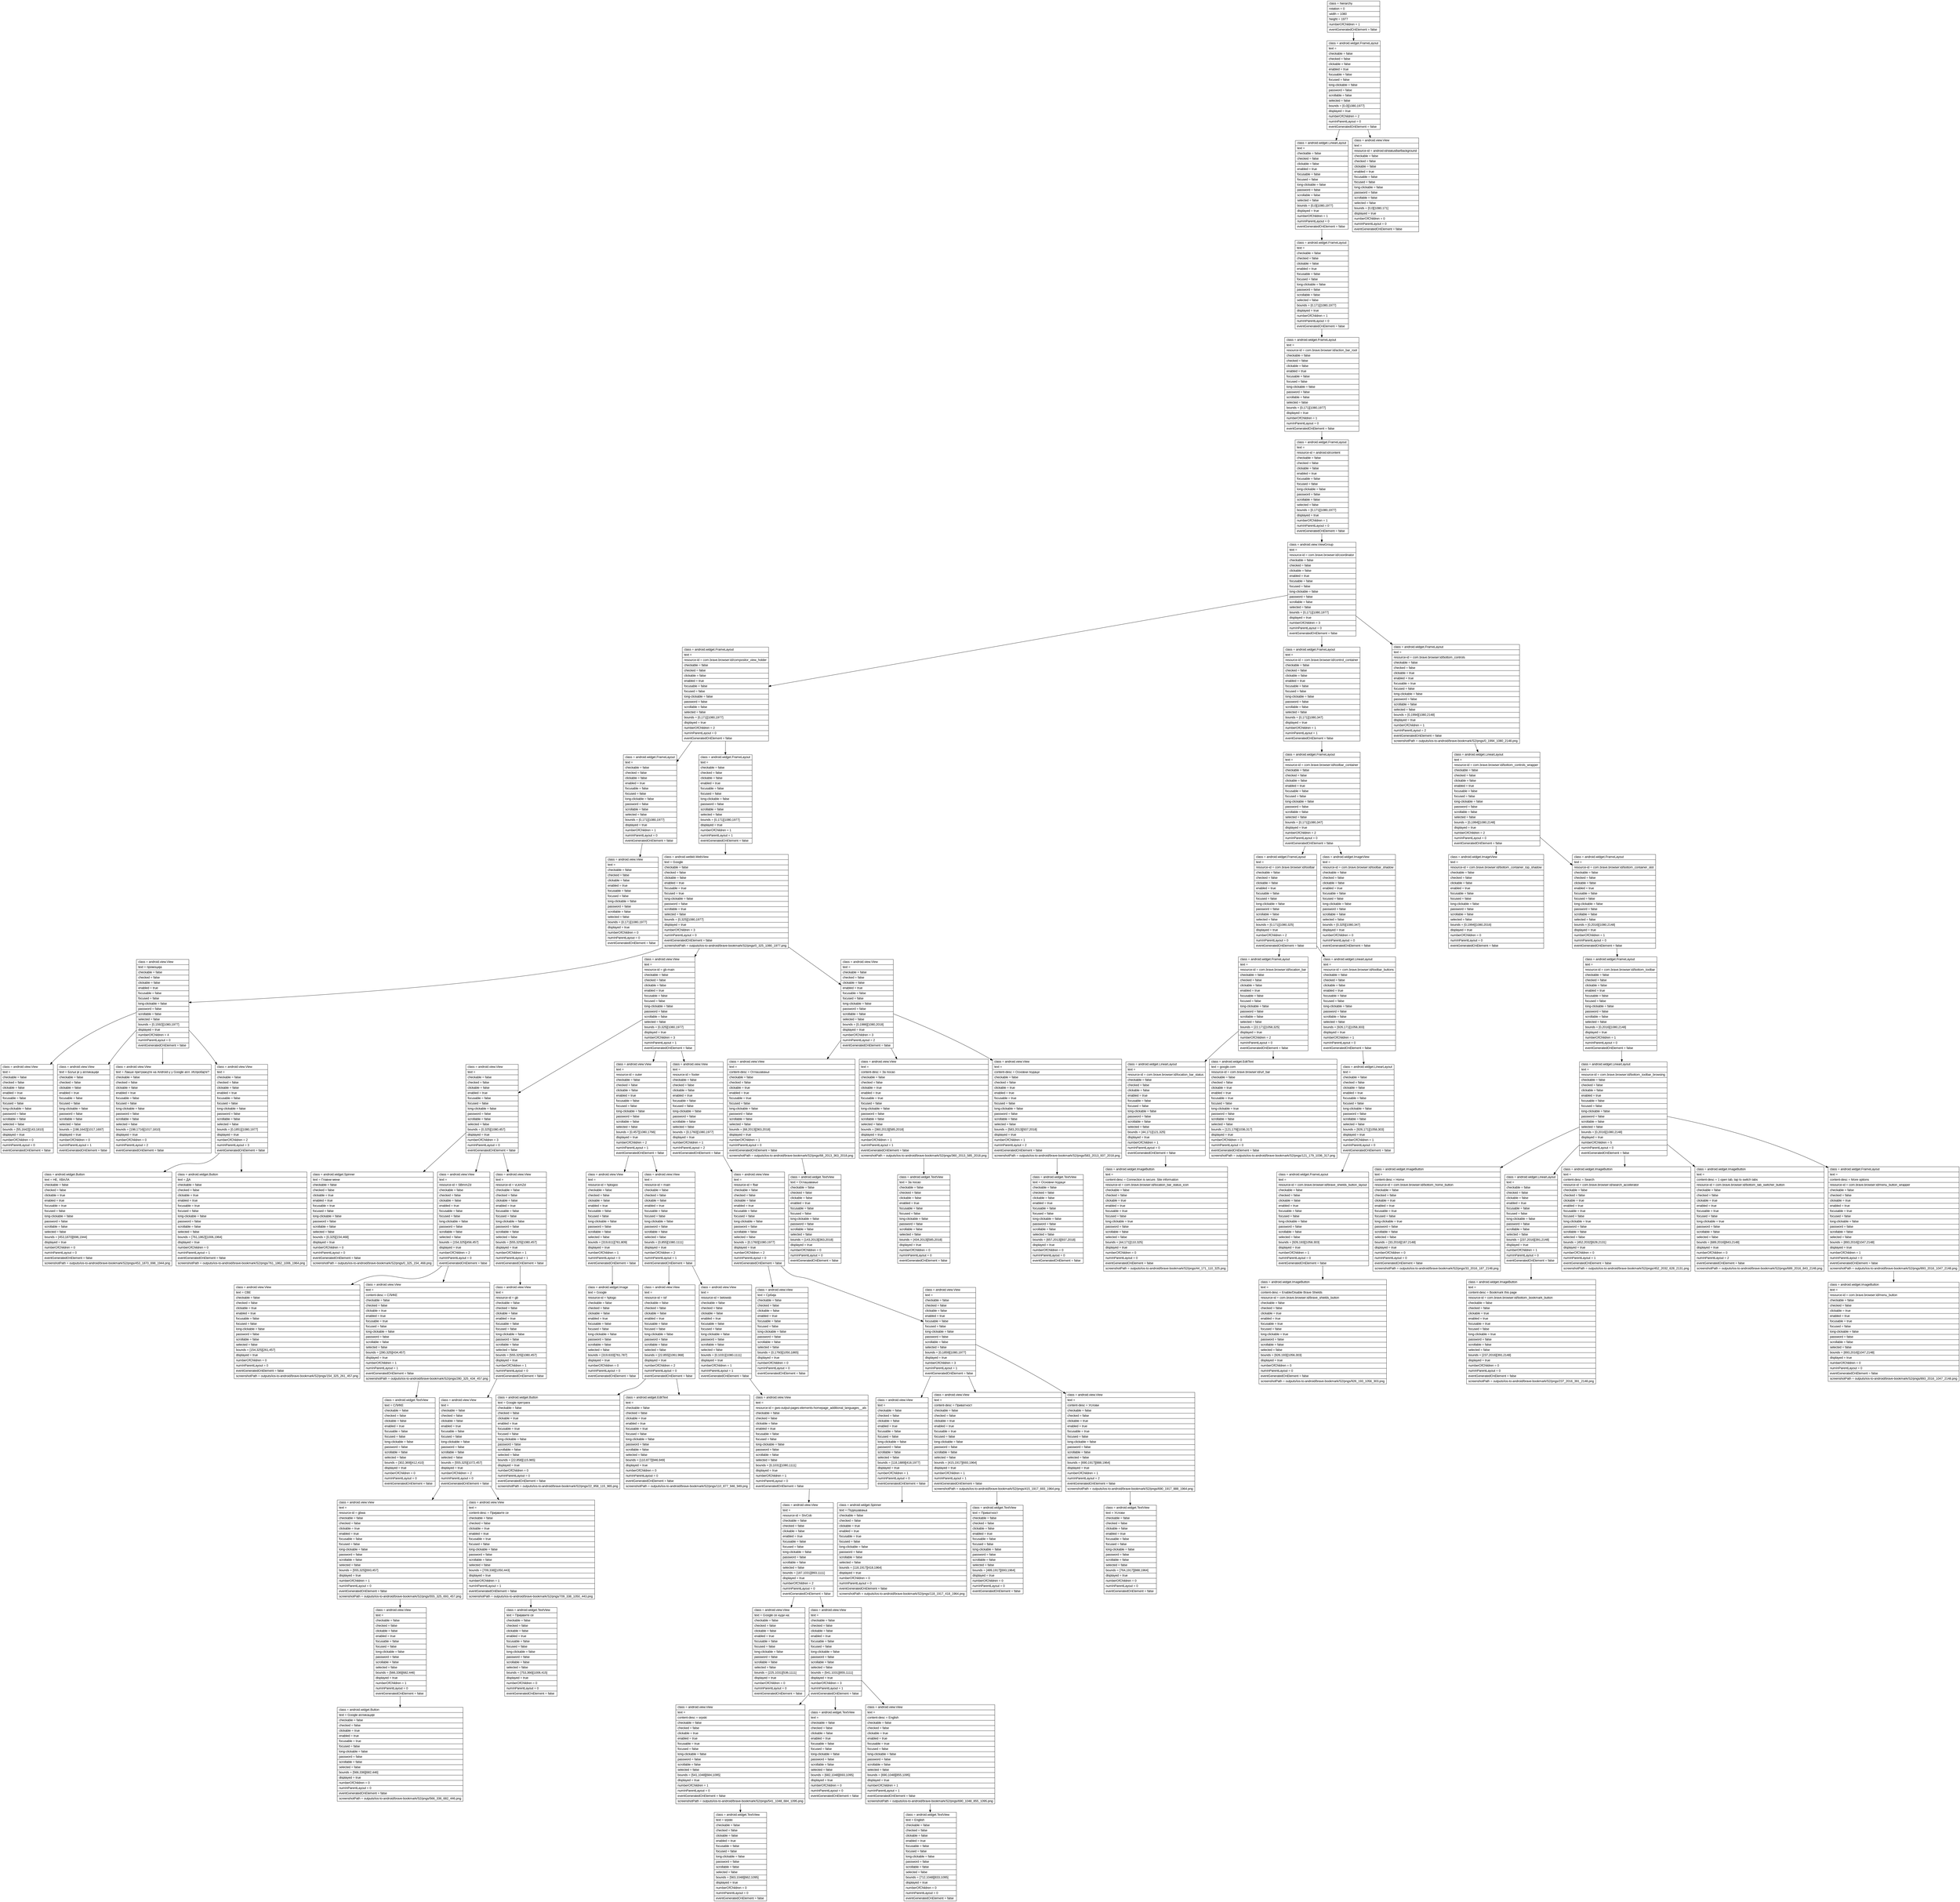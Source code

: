 digraph Layout {

	node [shape=record fontname=Arial];

	0	[label="{class = hierarchy\l|rotation = 0\l|width = 1080\l|height = 1977\l|numberOfChildren = 1\l|eventGeneratedOnElement = false \l}"]
	1	[label="{class = android.widget.FrameLayout\l|text = \l|checkable = false\l|checked = false\l|clickable = false\l|enabled = true\l|focusable = false\l|focused = false\l|long-clickable = false\l|password = false\l|scrollable = false\l|selected = false\l|bounds = [0,0][1080,1977]\l|displayed = true\l|numberOfChildren = 2\l|numInParentLayout = 0\l|eventGeneratedOnElement = false \l}"]
	2	[label="{class = android.widget.LinearLayout\l|text = \l|checkable = false\l|checked = false\l|clickable = false\l|enabled = true\l|focusable = false\l|focused = false\l|long-clickable = false\l|password = false\l|scrollable = false\l|selected = false\l|bounds = [0,0][1080,1977]\l|displayed = true\l|numberOfChildren = 1\l|numInParentLayout = 0\l|eventGeneratedOnElement = false \l}"]
	3	[label="{class = android.view.View\l|text = \l|resource-id = android:id/statusBarBackground\l|checkable = false\l|checked = false\l|clickable = false\l|enabled = true\l|focusable = false\l|focused = false\l|long-clickable = false\l|password = false\l|scrollable = false\l|selected = false\l|bounds = [0,0][1080,171]\l|displayed = true\l|numberOfChildren = 0\l|numInParentLayout = 0\l|eventGeneratedOnElement = false \l}"]
	4	[label="{class = android.widget.FrameLayout\l|text = \l|checkable = false\l|checked = false\l|clickable = false\l|enabled = true\l|focusable = false\l|focused = false\l|long-clickable = false\l|password = false\l|scrollable = false\l|selected = false\l|bounds = [0,171][1080,1977]\l|displayed = true\l|numberOfChildren = 1\l|numInParentLayout = 0\l|eventGeneratedOnElement = false \l}"]
	5	[label="{class = android.widget.FrameLayout\l|text = \l|resource-id = com.brave.browser:id/action_bar_root\l|checkable = false\l|checked = false\l|clickable = false\l|enabled = true\l|focusable = false\l|focused = false\l|long-clickable = false\l|password = false\l|scrollable = false\l|selected = false\l|bounds = [0,171][1080,1977]\l|displayed = true\l|numberOfChildren = 1\l|numInParentLayout = 0\l|eventGeneratedOnElement = false \l}"]
	6	[label="{class = android.widget.FrameLayout\l|text = \l|resource-id = android:id/content\l|checkable = false\l|checked = false\l|clickable = false\l|enabled = true\l|focusable = false\l|focused = false\l|long-clickable = false\l|password = false\l|scrollable = false\l|selected = false\l|bounds = [0,171][1080,1977]\l|displayed = true\l|numberOfChildren = 1\l|numInParentLayout = 0\l|eventGeneratedOnElement = false \l}"]
	7	[label="{class = android.view.ViewGroup\l|text = \l|resource-id = com.brave.browser:id/coordinator\l|checkable = false\l|checked = false\l|clickable = false\l|enabled = true\l|focusable = false\l|focused = false\l|long-clickable = false\l|password = false\l|scrollable = false\l|selected = false\l|bounds = [0,171][1080,1977]\l|displayed = true\l|numberOfChildren = 3\l|numInParentLayout = 0\l|eventGeneratedOnElement = false \l}"]
	8	[label="{class = android.widget.FrameLayout\l|text = \l|resource-id = com.brave.browser:id/compositor_view_holder\l|checkable = false\l|checked = false\l|clickable = false\l|enabled = true\l|focusable = false\l|focused = false\l|long-clickable = false\l|password = false\l|scrollable = false\l|selected = false\l|bounds = [0,171][1080,1977]\l|displayed = true\l|numberOfChildren = 2\l|numInParentLayout = 0\l|eventGeneratedOnElement = false \l}"]
	9	[label="{class = android.widget.FrameLayout\l|text = \l|resource-id = com.brave.browser:id/control_container\l|checkable = false\l|checked = false\l|clickable = false\l|enabled = true\l|focusable = false\l|focused = false\l|long-clickable = false\l|password = false\l|scrollable = false\l|selected = false\l|bounds = [0,171][1080,347]\l|displayed = true\l|numberOfChildren = 1\l|numInParentLayout = 1\l|eventGeneratedOnElement = false \l}"]
	10	[label="{class = android.widget.FrameLayout\l|text = \l|resource-id = com.brave.browser:id/bottom_controls\l|checkable = false\l|checked = false\l|clickable = true\l|enabled = true\l|focusable = true\l|focused = false\l|long-clickable = false\l|password = false\l|scrollable = false\l|selected = false\l|bounds = [0,1994][1080,2148]\l|displayed = true\l|numberOfChildren = 1\l|numInParentLayout = 2\l|eventGeneratedOnElement = false \l|screenshotPath = outputs/ios-to-android/brave-bookmark/S2/pngs/0_1994_1080_2148.png\l}"]
	11	[label="{class = android.widget.FrameLayout\l|text = \l|checkable = false\l|checked = false\l|clickable = false\l|enabled = true\l|focusable = false\l|focused = false\l|long-clickable = false\l|password = false\l|scrollable = false\l|selected = false\l|bounds = [0,171][1080,1977]\l|displayed = true\l|numberOfChildren = 1\l|numInParentLayout = 0\l|eventGeneratedOnElement = false \l}"]
	12	[label="{class = android.widget.FrameLayout\l|text = \l|checkable = false\l|checked = false\l|clickable = false\l|enabled = true\l|focusable = false\l|focused = false\l|long-clickable = false\l|password = false\l|scrollable = false\l|selected = false\l|bounds = [0,171][1080,1977]\l|displayed = true\l|numberOfChildren = 1\l|numInParentLayout = 1\l|eventGeneratedOnElement = false \l}"]
	13	[label="{class = android.widget.FrameLayout\l|text = \l|resource-id = com.brave.browser:id/toolbar_container\l|checkable = false\l|checked = false\l|clickable = false\l|enabled = true\l|focusable = false\l|focused = false\l|long-clickable = false\l|password = false\l|scrollable = false\l|selected = false\l|bounds = [0,171][1080,347]\l|displayed = true\l|numberOfChildren = 2\l|numInParentLayout = 0\l|eventGeneratedOnElement = false \l}"]
	14	[label="{class = android.widget.LinearLayout\l|text = \l|resource-id = com.brave.browser:id/bottom_controls_wrapper\l|checkable = false\l|checked = false\l|clickable = false\l|enabled = true\l|focusable = false\l|focused = false\l|long-clickable = false\l|password = false\l|scrollable = false\l|selected = false\l|bounds = [0,1994][1080,2148]\l|displayed = true\l|numberOfChildren = 2\l|numInParentLayout = 0\l|eventGeneratedOnElement = false \l}"]
	15	[label="{class = android.view.View\l|text = \l|checkable = false\l|checked = false\l|clickable = false\l|enabled = true\l|focusable = false\l|focused = false\l|long-clickable = false\l|password = false\l|scrollable = false\l|selected = false\l|bounds = [0,171][1080,1977]\l|displayed = true\l|numberOfChildren = 0\l|numInParentLayout = 0\l|eventGeneratedOnElement = false \l}"]
	16	[label="{class = android.webkit.WebView\l|text = Google\l|checkable = false\l|checked = false\l|clickable = false\l|enabled = true\l|focusable = true\l|focused = true\l|long-clickable = false\l|password = false\l|scrollable = true\l|selected = false\l|bounds = [0,325][1080,1977]\l|displayed = true\l|numberOfChildren = 3\l|numInParentLayout = 0\l|eventGeneratedOnElement = false \l|screenshotPath = outputs/ios-to-android/brave-bookmark/S2/pngs/0_325_1080_1977.png\l}"]
	17	[label="{class = android.widget.FrameLayout\l|text = \l|resource-id = com.brave.browser:id/toolbar\l|checkable = false\l|checked = false\l|clickable = false\l|enabled = true\l|focusable = false\l|focused = false\l|long-clickable = false\l|password = false\l|scrollable = false\l|selected = false\l|bounds = [0,171][1080,325]\l|displayed = true\l|numberOfChildren = 2\l|numInParentLayout = 0\l|eventGeneratedOnElement = false \l}"]
	18	[label="{class = android.widget.ImageView\l|text = \l|resource-id = com.brave.browser:id/toolbar_shadow\l|checkable = false\l|checked = false\l|clickable = false\l|enabled = true\l|focusable = false\l|focused = false\l|long-clickable = false\l|password = false\l|scrollable = false\l|selected = false\l|bounds = [0,325][1080,347]\l|displayed = true\l|numberOfChildren = 0\l|numInParentLayout = 0\l|eventGeneratedOnElement = false \l}"]
	19	[label="{class = android.widget.ImageView\l|text = \l|resource-id = com.brave.browser:id/bottom_container_top_shadow\l|checkable = false\l|checked = false\l|clickable = false\l|enabled = true\l|focusable = false\l|focused = false\l|long-clickable = false\l|password = false\l|scrollable = false\l|selected = false\l|bounds = [0,1994][1080,2016]\l|displayed = true\l|numberOfChildren = 0\l|numInParentLayout = 0\l|eventGeneratedOnElement = false \l}"]
	20	[label="{class = android.widget.FrameLayout\l|text = \l|resource-id = com.brave.browser:id/bottom_container_slot\l|checkable = false\l|checked = false\l|clickable = false\l|enabled = true\l|focusable = false\l|focused = false\l|long-clickable = false\l|password = false\l|scrollable = false\l|selected = false\l|bounds = [0,2016][1080,2148]\l|displayed = true\l|numberOfChildren = 1\l|numInParentLayout = 0\l|eventGeneratedOnElement = false \l}"]
	21	[label="{class = android.view.View\l|text = промоција\l|checkable = false\l|checked = false\l|clickable = false\l|enabled = true\l|focusable = false\l|focused = false\l|long-clickable = false\l|password = false\l|scrollable = false\l|selected = false\l|bounds = [0,1592][1080,1977]\l|displayed = true\l|numberOfChildren = 4\l|numInParentLayout = 0\l|eventGeneratedOnElement = false \l}"]
	22	[label="{class = android.view.View\l|text = \l|resource-id = gb-main\l|checkable = false\l|checked = false\l|clickable = false\l|enabled = true\l|focusable = false\l|focused = false\l|long-clickable = false\l|password = false\l|scrollable = false\l|selected = false\l|bounds = [0,325][1080,1977]\l|displayed = true\l|numberOfChildren = 3\l|numInParentLayout = 1\l|eventGeneratedOnElement = false \l}"]
	23	[label="{class = android.view.View\l|text = \l|checkable = false\l|checked = false\l|clickable = false\l|enabled = true\l|focusable = false\l|focused = false\l|long-clickable = false\l|password = false\l|scrollable = false\l|selected = false\l|bounds = [0,1986][1080,2018]\l|displayed = true\l|numberOfChildren = 3\l|numInParentLayout = 2\l|eventGeneratedOnElement = false \l}"]
	24	[label="{class = android.widget.FrameLayout\l|text = \l|resource-id = com.brave.browser:id/location_bar\l|checkable = false\l|checked = false\l|clickable = false\l|enabled = true\l|focusable = false\l|focused = false\l|long-clickable = false\l|password = false\l|scrollable = false\l|selected = false\l|bounds = [22,171][1058,325]\l|displayed = true\l|numberOfChildren = 2\l|numInParentLayout = 0\l|eventGeneratedOnElement = false \l}"]
	25	[label="{class = android.widget.LinearLayout\l|text = \l|resource-id = com.brave.browser:id/toolbar_buttons\l|checkable = false\l|checked = false\l|clickable = false\l|enabled = true\l|focusable = false\l|focused = false\l|long-clickable = false\l|password = false\l|scrollable = false\l|selected = false\l|bounds = [926,171][1058,303]\l|displayed = true\l|numberOfChildren = 1\l|numInParentLayout = 0\l|eventGeneratedOnElement = false \l}"]
	26	[label="{class = android.widget.FrameLayout\l|text = \l|resource-id = com.brave.browser:id/bottom_toolbar\l|checkable = false\l|checked = false\l|clickable = false\l|enabled = true\l|focusable = false\l|focused = false\l|long-clickable = false\l|password = false\l|scrollable = false\l|selected = false\l|bounds = [0,2016][1080,2148]\l|displayed = true\l|numberOfChildren = 1\l|numInParentLayout = 0\l|eventGeneratedOnElement = false \l}"]
	27	[label="{class = android.view.View\l|text = \l|checkable = false\l|checked = false\l|clickable = false\l|enabled = true\l|focusable = false\l|focused = false\l|long-clickable = false\l|password = false\l|scrollable = false\l|selected = false\l|bounds = [55,1642][143,1810]\l|displayed = true\l|numberOfChildren = 0\l|numInParentLayout = 0\l|eventGeneratedOnElement = false \l}"]
	28	[label="{class = android.view.View\l|text = Боље је у апликацији\l|checkable = false\l|checked = false\l|clickable = false\l|enabled = true\l|focusable = false\l|focused = false\l|long-clickable = false\l|password = false\l|scrollable = false\l|selected = false\l|bounds = [198,1642][1017,1697]\l|displayed = true\l|numberOfChildren = 0\l|numInParentLayout = 1\l|eventGeneratedOnElement = false \l}"]
	29	[label="{class = android.view.View\l|text = Лакше претражујте на Android-у у Google апл. Испробајте?\l|checkable = false\l|checked = false\l|clickable = false\l|enabled = true\l|focusable = false\l|focused = false\l|long-clickable = false\l|password = false\l|scrollable = false\l|selected = false\l|bounds = [198,1716][1017,1810]\l|displayed = true\l|numberOfChildren = 0\l|numInParentLayout = 2\l|eventGeneratedOnElement = false \l}"]
	30	[label="{class = android.view.View\l|text = \l|checkable = false\l|checked = false\l|clickable = false\l|enabled = true\l|focusable = false\l|focused = false\l|long-clickable = false\l|password = false\l|scrollable = false\l|selected = false\l|bounds = [0,1851][1080,1977]\l|displayed = true\l|numberOfChildren = 2\l|numInParentLayout = 3\l|eventGeneratedOnElement = false \l}"]
	31	[label="{class = android.view.View\l|text = \l|checkable = false\l|checked = false\l|clickable = false\l|enabled = true\l|focusable = false\l|focused = false\l|long-clickable = false\l|password = false\l|scrollable = false\l|selected = false\l|bounds = [0,325][1080,457]\l|displayed = true\l|numberOfChildren = 3\l|numInParentLayout = 0\l|eventGeneratedOnElement = false \l}"]
	32	[label="{class = android.view.View\l|text = \l|resource-id = outer\l|checkable = false\l|checked = false\l|clickable = false\l|enabled = true\l|focusable = false\l|focused = false\l|long-clickable = false\l|password = false\l|scrollable = false\l|selected = false\l|bounds = [0,457][1080,1766]\l|displayed = true\l|numberOfChildren = 2\l|numInParentLayout = 1\l|eventGeneratedOnElement = false \l}"]
	33	[label="{class = android.view.View\l|text = \l|resource-id = footer\l|checkable = false\l|checked = false\l|clickable = false\l|enabled = true\l|focusable = false\l|focused = false\l|long-clickable = false\l|password = false\l|scrollable = false\l|selected = false\l|bounds = [0,1760][1080,1977]\l|displayed = true\l|numberOfChildren = 1\l|numInParentLayout = 2\l|eventGeneratedOnElement = false \l}"]
	34	[label="{class = android.view.View\l|text = \l|content-desc = Оглашавање\l|checkable = false\l|checked = false\l|clickable = true\l|enabled = true\l|focusable = true\l|focused = false\l|long-clickable = false\l|password = false\l|scrollable = false\l|selected = false\l|bounds = [68,2013][363,2018]\l|displayed = true\l|numberOfChildren = 1\l|numInParentLayout = 0\l|eventGeneratedOnElement = false \l|screenshotPath = outputs/ios-to-android/brave-bookmark/S2/pngs/68_2013_363_2018.png\l}"]
	35	[label="{class = android.view.View\l|text = \l|content-desc = За посао\l|checkable = false\l|checked = false\l|clickable = true\l|enabled = true\l|focusable = true\l|focused = false\l|long-clickable = false\l|password = false\l|scrollable = false\l|selected = false\l|bounds = [360,2013][585,2018]\l|displayed = true\l|numberOfChildren = 1\l|numInParentLayout = 1\l|eventGeneratedOnElement = false \l|screenshotPath = outputs/ios-to-android/brave-bookmark/S2/pngs/360_2013_585_2018.png\l}"]
	36	[label="{class = android.view.View\l|text = \l|content-desc = Основни подаци\l|checkable = false\l|checked = false\l|clickable = true\l|enabled = true\l|focusable = true\l|focused = false\l|long-clickable = false\l|password = false\l|scrollable = false\l|selected = false\l|bounds = [583,2013][937,2018]\l|displayed = true\l|numberOfChildren = 1\l|numInParentLayout = 2\l|eventGeneratedOnElement = false \l|screenshotPath = outputs/ios-to-android/brave-bookmark/S2/pngs/583_2013_937_2018.png\l}"]
	37	[label="{class = android.widget.LinearLayout\l|text = \l|resource-id = com.brave.browser:id/location_bar_status\l|checkable = false\l|checked = false\l|clickable = false\l|enabled = true\l|focusable = false\l|focused = false\l|long-clickable = false\l|password = false\l|scrollable = false\l|selected = false\l|bounds = [44,171][121,325]\l|displayed = true\l|numberOfChildren = 1\l|numInParentLayout = 0\l|eventGeneratedOnElement = false \l}"]
	38	[label="{class = android.widget.EditText\l|text = google.com\l|resource-id = com.brave.browser:id/url_bar\l|checkable = false\l|checked = false\l|clickable = true\l|enabled = true\l|focusable = true\l|focused = false\l|long-clickable = true\l|password = false\l|scrollable = false\l|selected = false\l|bounds = [121,179][1036,317]\l|displayed = true\l|numberOfChildren = 0\l|numInParentLayout = 0\l|eventGeneratedOnElement = false \l|screenshotPath = outputs/ios-to-android/brave-bookmark/S2/pngs/121_179_1036_317.png\l}"]
	39	[label="{class = android.widget.LinearLayout\l|text = \l|checkable = false\l|checked = false\l|clickable = false\l|enabled = true\l|focusable = false\l|focused = false\l|long-clickable = false\l|password = false\l|scrollable = false\l|selected = false\l|bounds = [926,171][1058,303]\l|displayed = true\l|numberOfChildren = 1\l|numInParentLayout = 0\l|eventGeneratedOnElement = false \l}"]
	40	[label="{class = android.widget.LinearLayout\l|text = \l|resource-id = com.brave.browser:id/bottom_toolbar_browsing\l|checkable = false\l|checked = false\l|clickable = false\l|enabled = true\l|focusable = false\l|focused = false\l|long-clickable = false\l|password = false\l|scrollable = false\l|selected = false\l|bounds = [0,2016][1080,2148]\l|displayed = true\l|numberOfChildren = 5\l|numInParentLayout = 0\l|eventGeneratedOnElement = false \l}"]
	41	[label="{class = android.widget.Button\l|text = НЕ, ХВАЛА\l|checkable = false\l|checked = false\l|clickable = true\l|enabled = true\l|focusable = true\l|focused = false\l|long-clickable = false\l|password = false\l|scrollable = false\l|selected = false\l|bounds = [453,1870][698,1944]\l|displayed = true\l|numberOfChildren = 0\l|numInParentLayout = 0\l|eventGeneratedOnElement = false \l|screenshotPath = outputs/ios-to-android/brave-bookmark/S2/pngs/453_1870_698_1944.png\l}"]
	42	[label="{class = android.widget.Button\l|text = ДА\l|checkable = false\l|checked = false\l|clickable = true\l|enabled = true\l|focusable = true\l|focused = false\l|long-clickable = false\l|password = false\l|scrollable = false\l|selected = false\l|bounds = [761,1862][1006,1964]\l|displayed = true\l|numberOfChildren = 0\l|numInParentLayout = 1\l|eventGeneratedOnElement = false \l|screenshotPath = outputs/ios-to-android/brave-bookmark/S2/pngs/761_1862_1006_1964.png\l}"]
	43	[label="{class = android.widget.Spinner\l|text = Главни мени\l|checkable = false\l|checked = false\l|clickable = true\l|enabled = true\l|focusable = true\l|focused = false\l|long-clickable = false\l|password = false\l|scrollable = false\l|selected = false\l|bounds = [0,325][154,468]\l|displayed = true\l|numberOfChildren = 0\l|numInParentLayout = 0\l|eventGeneratedOnElement = false \l|screenshotPath = outputs/ios-to-android/brave-bookmark/S2/pngs/0_325_154_468.png\l}"]
	44	[label="{class = android.view.View\l|text = \l|resource-id = SBmmZd\l|checkable = false\l|checked = false\l|clickable = false\l|enabled = true\l|focusable = false\l|focused = false\l|long-clickable = false\l|password = false\l|scrollable = false\l|selected = false\l|bounds = [154,325][456,457]\l|displayed = true\l|numberOfChildren = 2\l|numInParentLayout = 0\l|eventGeneratedOnElement = false \l}"]
	45	[label="{class = android.view.View\l|text = \l|resource-id = vLkmZd\l|checkable = false\l|checked = false\l|clickable = false\l|enabled = true\l|focusable = false\l|focused = false\l|long-clickable = false\l|password = false\l|scrollable = false\l|selected = false\l|bounds = [555,325][1080,457]\l|displayed = true\l|numberOfChildren = 1\l|numInParentLayout = 1\l|eventGeneratedOnElement = false \l}"]
	46	[label="{class = android.view.View\l|text = \l|resource-id = hplogoo\l|checkable = false\l|checked = false\l|clickable = false\l|enabled = true\l|focusable = false\l|focused = false\l|long-clickable = false\l|password = false\l|scrollable = false\l|selected = false\l|bounds = [319,611][761,809]\l|displayed = true\l|numberOfChildren = 1\l|numInParentLayout = 0\l|eventGeneratedOnElement = false \l}"]
	47	[label="{class = android.view.View\l|text = \l|resource-id = main\l|checkable = false\l|checked = false\l|clickable = false\l|enabled = true\l|focusable = false\l|focused = false\l|long-clickable = false\l|password = false\l|scrollable = false\l|selected = false\l|bounds = [0,855][1080,1111]\l|displayed = true\l|numberOfChildren = 2\l|numInParentLayout = 1\l|eventGeneratedOnElement = false \l}"]
	48	[label="{class = android.view.View\l|text = \l|resource-id = fbar\l|checkable = false\l|checked = false\l|clickable = false\l|enabled = true\l|focusable = false\l|focused = false\l|long-clickable = false\l|password = false\l|scrollable = false\l|selected = false\l|bounds = [0,1760][1080,1977]\l|displayed = true\l|numberOfChildren = 2\l|numInParentLayout = 0\l|eventGeneratedOnElement = false \l}"]
	49	[label="{class = android.widget.TextView\l|text = Оглашавање\l|checkable = false\l|checked = false\l|clickable = false\l|enabled = true\l|focusable = false\l|focused = false\l|long-clickable = false\l|password = false\l|scrollable = false\l|selected = false\l|bounds = [143,2013][363,2018]\l|displayed = true\l|numberOfChildren = 0\l|numInParentLayout = 0\l|eventGeneratedOnElement = false \l}"]
	50	[label="{class = android.widget.TextView\l|text = За посао\l|checkable = false\l|checked = false\l|clickable = false\l|enabled = true\l|focusable = false\l|focused = false\l|long-clickable = false\l|password = false\l|scrollable = false\l|selected = false\l|bounds = [434,2013][585,2018]\l|displayed = true\l|numberOfChildren = 0\l|numInParentLayout = 0\l|eventGeneratedOnElement = false \l}"]
	51	[label="{class = android.widget.TextView\l|text = Основни подаци\l|checkable = false\l|checked = false\l|clickable = false\l|enabled = true\l|focusable = false\l|focused = false\l|long-clickable = false\l|password = false\l|scrollable = false\l|selected = false\l|bounds = [657,2013][937,2018]\l|displayed = true\l|numberOfChildren = 0\l|numInParentLayout = 0\l|eventGeneratedOnElement = false \l}"]
	52	[label="{class = android.widget.ImageButton\l|text = \l|content-desc = Connection is secure. Site information\l|resource-id = com.brave.browser:id/location_bar_status_icon\l|checkable = false\l|checked = false\l|clickable = true\l|enabled = true\l|focusable = true\l|focused = false\l|long-clickable = true\l|password = false\l|scrollable = false\l|selected = false\l|bounds = [44,171][110,325]\l|displayed = true\l|numberOfChildren = 0\l|numInParentLayout = 0\l|eventGeneratedOnElement = false \l|screenshotPath = outputs/ios-to-android/brave-bookmark/S2/pngs/44_171_110_325.png\l}"]
	53	[label="{class = android.widget.FrameLayout\l|text = \l|resource-id = com.brave.browser:id/brave_shields_button_layout\l|checkable = false\l|checked = false\l|clickable = false\l|enabled = true\l|focusable = false\l|focused = false\l|long-clickable = false\l|password = false\l|scrollable = false\l|selected = false\l|bounds = [926,193][1058,303]\l|displayed = true\l|numberOfChildren = 1\l|numInParentLayout = 0\l|eventGeneratedOnElement = false \l}"]
	54	[label="{class = android.widget.ImageButton\l|text = \l|content-desc = Home\l|resource-id = com.brave.browser:id/bottom_home_button\l|checkable = false\l|checked = false\l|clickable = true\l|enabled = true\l|focusable = true\l|focused = false\l|long-clickable = true\l|password = false\l|scrollable = false\l|selected = false\l|bounds = [33,2016][187,2148]\l|displayed = true\l|numberOfChildren = 0\l|numInParentLayout = 0\l|eventGeneratedOnElement = false \l|screenshotPath = outputs/ios-to-android/brave-bookmark/S2/pngs/33_2016_187_2148.png\l}"]
	55	[label="{class = android.widget.LinearLayout\l|text = \l|checkable = false\l|checked = false\l|clickable = false\l|enabled = true\l|focusable = false\l|focused = false\l|long-clickable = false\l|password = false\l|scrollable = false\l|selected = false\l|bounds = [237,2016][391,2148]\l|displayed = true\l|numberOfChildren = 1\l|numInParentLayout = 0\l|eventGeneratedOnElement = false \l}"]
	56	[label="{class = android.widget.ImageButton\l|text = \l|content-desc = Search\l|resource-id = com.brave.browser:id/search_accelerator\l|checkable = false\l|checked = false\l|clickable = true\l|enabled = true\l|focusable = true\l|focused = false\l|long-clickable = true\l|password = false\l|scrollable = false\l|selected = false\l|bounds = [452,2032][628,2131]\l|displayed = true\l|numberOfChildren = 0\l|numInParentLayout = 1\l|eventGeneratedOnElement = false \l|screenshotPath = outputs/ios-to-android/brave-bookmark/S2/pngs/452_2032_628_2131.png\l}"]
	57	[label="{class = android.widget.ImageButton\l|text = \l|content-desc = 1 open tab, tap to switch tabs\l|resource-id = com.brave.browser:id/bottom_tab_switcher_button\l|checkable = false\l|checked = false\l|clickable = true\l|enabled = true\l|focusable = true\l|focused = false\l|long-clickable = true\l|password = false\l|scrollable = false\l|selected = false\l|bounds = [689,2016][843,2148]\l|displayed = true\l|numberOfChildren = 0\l|numInParentLayout = 2\l|eventGeneratedOnElement = false \l|screenshotPath = outputs/ios-to-android/brave-bookmark/S2/pngs/689_2016_843_2148.png\l}"]
	58	[label="{class = android.widget.FrameLayout\l|text = \l|content-desc = More options\l|resource-id = com.brave.browser:id/menu_button_wrapper\l|checkable = false\l|checked = false\l|clickable = true\l|enabled = true\l|focusable = true\l|focused = false\l|long-clickable = false\l|password = false\l|scrollable = false\l|selected = false\l|bounds = [893,2016][1047,2148]\l|displayed = true\l|numberOfChildren = 1\l|numInParentLayout = 0\l|eventGeneratedOnElement = false \l|screenshotPath = outputs/ios-to-android/brave-bookmark/S2/pngs/893_2016_1047_2148.png\l}"]
	59	[label="{class = android.view.View\l|text = СВЕ\l|checkable = false\l|checked = false\l|clickable = true\l|enabled = true\l|focusable = false\l|focused = false\l|long-clickable = false\l|password = false\l|scrollable = false\l|selected = false\l|bounds = [154,325][261,457]\l|displayed = true\l|numberOfChildren = 0\l|numInParentLayout = 0\l|eventGeneratedOnElement = false \l|screenshotPath = outputs/ios-to-android/brave-bookmark/S2/pngs/154_325_261_457.png\l}"]
	60	[label="{class = android.view.View\l|text = \l|content-desc = СЛИКЕ\l|checkable = false\l|checked = false\l|clickable = true\l|enabled = true\l|focusable = true\l|focused = false\l|long-clickable = false\l|password = false\l|scrollable = false\l|selected = false\l|bounds = [280,325][434,457]\l|displayed = true\l|numberOfChildren = 1\l|numInParentLayout = 1\l|eventGeneratedOnElement = false \l|screenshotPath = outputs/ios-to-android/brave-bookmark/S2/pngs/280_325_434_457.png\l}"]
	61	[label="{class = android.view.View\l|text = \l|resource-id = gb\l|checkable = false\l|checked = false\l|clickable = false\l|enabled = true\l|focusable = false\l|focused = false\l|long-clickable = false\l|password = false\l|scrollable = false\l|selected = false\l|bounds = [555,325][1080,457]\l|displayed = true\l|numberOfChildren = 1\l|numInParentLayout = 0\l|eventGeneratedOnElement = false \l}"]
	62	[label="{class = android.widget.Image\l|text = Google\l|resource-id = hplogo\l|checkable = false\l|checked = false\l|clickable = false\l|enabled = true\l|focusable = false\l|focused = false\l|long-clickable = false\l|password = false\l|scrollable = false\l|selected = false\l|bounds = [319,633][761,787]\l|displayed = true\l|numberOfChildren = 0\l|numInParentLayout = 0\l|eventGeneratedOnElement = false \l}"]
	63	[label="{class = android.view.View\l|text = \l|resource-id = tsf\l|checkable = false\l|checked = false\l|clickable = false\l|enabled = true\l|focusable = false\l|focused = false\l|long-clickable = false\l|password = false\l|scrollable = false\l|selected = false\l|bounds = [22,855][1061,968]\l|displayed = true\l|numberOfChildren = 2\l|numInParentLayout = 0\l|eventGeneratedOnElement = false \l}"]
	64	[label="{class = android.view.View\l|text = \l|resource-id = belowsb\l|checkable = false\l|checked = false\l|clickable = false\l|enabled = true\l|focusable = false\l|focused = false\l|long-clickable = false\l|password = false\l|scrollable = false\l|selected = false\l|bounds = [0,1031][1080,1111]\l|displayed = true\l|numberOfChildren = 1\l|numInParentLayout = 1\l|eventGeneratedOnElement = false \l}"]
	65	[label="{class = android.view.View\l|text = Србија\l|checkable = false\l|checked = false\l|clickable = false\l|enabled = true\l|focusable = false\l|focused = false\l|long-clickable = false\l|password = false\l|scrollable = false\l|selected = false\l|bounds = [0,1760][1050,1865]\l|displayed = true\l|numberOfChildren = 0\l|numInParentLayout = 0\l|eventGeneratedOnElement = false \l}"]
	66	[label="{class = android.view.View\l|text = \l|checkable = false\l|checked = false\l|clickable = false\l|enabled = true\l|focusable = false\l|focused = false\l|long-clickable = false\l|password = false\l|scrollable = false\l|selected = false\l|bounds = [0,1859][1080,1977]\l|displayed = true\l|numberOfChildren = 3\l|numInParentLayout = 1\l|eventGeneratedOnElement = false \l}"]
	67	[label="{class = android.widget.ImageButton\l|text = \l|content-desc = Enable/Disable Brave Shields\l|resource-id = com.brave.browser:id/brave_shields_button\l|checkable = false\l|checked = false\l|clickable = true\l|enabled = true\l|focusable = true\l|focused = false\l|long-clickable = true\l|password = false\l|scrollable = false\l|selected = false\l|bounds = [926,193][1056,303]\l|displayed = true\l|numberOfChildren = 0\l|numInParentLayout = 0\l|eventGeneratedOnElement = false \l|screenshotPath = outputs/ios-to-android/brave-bookmark/S2/pngs/926_193_1056_303.png\l}"]
	68	[label="{class = android.widget.ImageButton\l|text = \l|content-desc = Bookmark this page\l|resource-id = com.brave.browser:id/bottom_bookmark_button\l|checkable = false\l|checked = false\l|clickable = true\l|enabled = true\l|focusable = true\l|focused = false\l|long-clickable = true\l|password = false\l|scrollable = false\l|selected = false\l|bounds = [237,2016][391,2148]\l|displayed = true\l|numberOfChildren = 0\l|numInParentLayout = 0\l|eventGeneratedOnElement = false \l|screenshotPath = outputs/ios-to-android/brave-bookmark/S2/pngs/237_2016_391_2148.png\l}"]
	69	[label="{class = android.widget.ImageButton\l|text = \l|resource-id = com.brave.browser:id/menu_button\l|checkable = false\l|checked = false\l|clickable = true\l|enabled = true\l|focusable = true\l|focused = false\l|long-clickable = false\l|password = false\l|scrollable = false\l|selected = false\l|bounds = [893,2016][1047,2148]\l|displayed = true\l|numberOfChildren = 0\l|numInParentLayout = 0\l|eventGeneratedOnElement = false \l|screenshotPath = outputs/ios-to-android/brave-bookmark/S2/pngs/893_2016_1047_2148.png\l}"]
	70	[label="{class = android.widget.TextView\l|text = СЛИКЕ\l|checkable = false\l|checked = false\l|clickable = false\l|enabled = true\l|focusable = false\l|focused = false\l|long-clickable = false\l|password = false\l|scrollable = false\l|selected = false\l|bounds = [302,369][412,410]\l|displayed = true\l|numberOfChildren = 0\l|numInParentLayout = 0\l|eventGeneratedOnElement = false \l}"]
	71	[label="{class = android.view.View\l|text = \l|checkable = false\l|checked = false\l|clickable = false\l|enabled = true\l|focusable = false\l|focused = false\l|long-clickable = false\l|password = false\l|scrollable = false\l|selected = false\l|bounds = [555,325][1072,457]\l|displayed = true\l|numberOfChildren = 2\l|numInParentLayout = 0\l|eventGeneratedOnElement = false \l}"]
	72	[label="{class = android.widget.Button\l|text = Google претрага\l|checkable = false\l|checked = false\l|clickable = true\l|enabled = true\l|focusable = true\l|focused = false\l|long-clickable = false\l|password = false\l|scrollable = false\l|selected = false\l|bounds = [22,858][115,965]\l|displayed = true\l|numberOfChildren = 0\l|numInParentLayout = 0\l|eventGeneratedOnElement = false \l|screenshotPath = outputs/ios-to-android/brave-bookmark/S2/pngs/22_858_115_965.png\l}"]
	73	[label="{class = android.widget.EditText\l|text = \l|checkable = false\l|checked = false\l|clickable = true\l|enabled = true\l|focusable = true\l|focused = false\l|long-clickable = false\l|password = false\l|scrollable = false\l|selected = false\l|bounds = [110,877][946,949]\l|displayed = true\l|numberOfChildren = 0\l|numInParentLayout = 0\l|eventGeneratedOnElement = false \l|screenshotPath = outputs/ios-to-android/brave-bookmark/S2/pngs/110_877_946_949.png\l}"]
	74	[label="{class = android.view.View\l|text = \l|resource-id = gws-output-pages-elements-homepage_additional_languages__als\l|checkable = false\l|checked = false\l|clickable = false\l|enabled = true\l|focusable = false\l|focused = false\l|long-clickable = false\l|password = false\l|scrollable = false\l|selected = false\l|bounds = [0,1031][1080,1111]\l|displayed = true\l|numberOfChildren = 1\l|numInParentLayout = 0\l|eventGeneratedOnElement = false \l}"]
	75	[label="{class = android.view.View\l|text = \l|checkable = false\l|checked = false\l|clickable = false\l|enabled = true\l|focusable = false\l|focused = false\l|long-clickable = false\l|password = false\l|scrollable = false\l|selected = false\l|bounds = [118,1889][418,1977]\l|displayed = true\l|numberOfChildren = 1\l|numInParentLayout = 0\l|eventGeneratedOnElement = false \l}"]
	76	[label="{class = android.view.View\l|text = \l|content-desc = Приватност\l|checkable = false\l|checked = false\l|clickable = true\l|enabled = true\l|focusable = true\l|focused = false\l|long-clickable = false\l|password = false\l|scrollable = false\l|selected = false\l|bounds = [415,1917][693,1964]\l|displayed = true\l|numberOfChildren = 1\l|numInParentLayout = 1\l|eventGeneratedOnElement = false \l|screenshotPath = outputs/ios-to-android/brave-bookmark/S2/pngs/415_1917_693_1964.png\l}"]
	77	[label="{class = android.view.View\l|text = \l|content-desc = Услови\l|checkable = false\l|checked = false\l|clickable = true\l|enabled = true\l|focusable = true\l|focused = false\l|long-clickable = false\l|password = false\l|scrollable = false\l|selected = false\l|bounds = [690,1917][888,1964]\l|displayed = true\l|numberOfChildren = 1\l|numInParentLayout = 2\l|eventGeneratedOnElement = false \l|screenshotPath = outputs/ios-to-android/brave-bookmark/S2/pngs/690_1917_888_1964.png\l}"]
	78	[label="{class = android.view.View\l|text = \l|resource-id = gbwa\l|checkable = false\l|checked = false\l|clickable = true\l|enabled = true\l|focusable = false\l|focused = false\l|long-clickable = false\l|password = false\l|scrollable = false\l|selected = false\l|bounds = [555,325][693,457]\l|displayed = true\l|numberOfChildren = 1\l|numInParentLayout = 0\l|eventGeneratedOnElement = false \l|screenshotPath = outputs/ios-to-android/brave-bookmark/S2/pngs/555_325_693_457.png\l}"]
	79	[label="{class = android.view.View\l|text = \l|content-desc = Пријавите се\l|checkable = false\l|checked = false\l|clickable = true\l|enabled = true\l|focusable = true\l|focused = false\l|long-clickable = false\l|password = false\l|scrollable = false\l|selected = false\l|bounds = [709,338][1050,443]\l|displayed = true\l|numberOfChildren = 1\l|numInParentLayout = 1\l|eventGeneratedOnElement = false \l|screenshotPath = outputs/ios-to-android/brave-bookmark/S2/pngs/709_338_1050_443.png\l}"]
	80	[label="{class = android.view.View\l|text = \l|resource-id = SIvCob\l|checkable = false\l|checked = false\l|clickable = false\l|enabled = true\l|focusable = false\l|focused = false\l|long-clickable = false\l|password = false\l|scrollable = false\l|selected = false\l|bounds = [187,1031][893,1111]\l|displayed = true\l|numberOfChildren = 2\l|numInParentLayout = 0\l|eventGeneratedOnElement = false \l}"]
	81	[label="{class = android.widget.Spinner\l|text = Подешавања\l|checkable = false\l|checked = false\l|clickable = true\l|enabled = true\l|focusable = true\l|focused = false\l|long-clickable = false\l|password = false\l|scrollable = false\l|selected = false\l|bounds = [118,1917][418,1964]\l|displayed = true\l|numberOfChildren = 0\l|numInParentLayout = 0\l|eventGeneratedOnElement = false \l|screenshotPath = outputs/ios-to-android/brave-bookmark/S2/pngs/118_1917_418_1964.png\l}"]
	82	[label="{class = android.widget.TextView\l|text = Приватност\l|checkable = false\l|checked = false\l|clickable = false\l|enabled = true\l|focusable = false\l|focused = false\l|long-clickable = false\l|password = false\l|scrollable = false\l|selected = false\l|bounds = [489,1917][693,1964]\l|displayed = true\l|numberOfChildren = 0\l|numInParentLayout = 0\l|eventGeneratedOnElement = false \l}"]
	83	[label="{class = android.widget.TextView\l|text = Услови\l|checkable = false\l|checked = false\l|clickable = false\l|enabled = true\l|focusable = false\l|focused = false\l|long-clickable = false\l|password = false\l|scrollable = false\l|selected = false\l|bounds = [764,1917][888,1964]\l|displayed = true\l|numberOfChildren = 0\l|numInParentLayout = 0\l|eventGeneratedOnElement = false \l}"]
	84	[label="{class = android.view.View\l|text = \l|checkable = false\l|checked = false\l|clickable = false\l|enabled = true\l|focusable = false\l|focused = false\l|long-clickable = false\l|password = false\l|scrollable = false\l|selected = false\l|bounds = [566,336][682,446]\l|displayed = true\l|numberOfChildren = 1\l|numInParentLayout = 0\l|eventGeneratedOnElement = false \l}"]
	85	[label="{class = android.widget.TextView\l|text = Пријавите се\l|checkable = false\l|checked = false\l|clickable = false\l|enabled = true\l|focusable = false\l|focused = false\l|long-clickable = false\l|password = false\l|scrollable = false\l|selected = false\l|bounds = [753,366][1006,415]\l|displayed = true\l|numberOfChildren = 0\l|numInParentLayout = 0\l|eventGeneratedOnElement = false \l}"]
	86	[label="{class = android.view.View\l|text = Google се нуди на:\l|checkable = false\l|checked = false\l|clickable = false\l|enabled = true\l|focusable = false\l|focused = false\l|long-clickable = false\l|password = false\l|scrollable = false\l|selected = false\l|bounds = [225,1031][536,1111]\l|displayed = true\l|numberOfChildren = 0\l|numInParentLayout = 0\l|eventGeneratedOnElement = false \l}"]
	87	[label="{class = android.view.View\l|text = \l|checkable = false\l|checked = false\l|clickable = false\l|enabled = true\l|focusable = false\l|focused = false\l|long-clickable = false\l|password = false\l|scrollable = false\l|selected = false\l|bounds = [541,1031][855,1111]\l|displayed = true\l|numberOfChildren = 3\l|numInParentLayout = 1\l|eventGeneratedOnElement = false \l}"]
	88	[label="{class = android.widget.Button\l|text = Google апликације\l|checkable = false\l|checked = false\l|clickable = true\l|enabled = true\l|focusable = true\l|focused = false\l|long-clickable = false\l|password = false\l|scrollable = false\l|selected = false\l|bounds = [566,336][682,446]\l|displayed = true\l|numberOfChildren = 0\l|numInParentLayout = 0\l|eventGeneratedOnElement = false \l|screenshotPath = outputs/ios-to-android/brave-bookmark/S2/pngs/566_336_682_446.png\l}"]
	89	[label="{class = android.view.View\l|text = \l|content-desc = srpski\l|checkable = false\l|checked = false\l|clickable = true\l|enabled = true\l|focusable = true\l|focused = false\l|long-clickable = false\l|password = false\l|scrollable = false\l|selected = false\l|bounds = [541,1048][684,1095]\l|displayed = true\l|numberOfChildren = 1\l|numInParentLayout = 0\l|eventGeneratedOnElement = false \l|screenshotPath = outputs/ios-to-android/brave-bookmark/S2/pngs/541_1048_684_1095.png\l}"]
	90	[label="{class = android.widget.TextView\l|text =  \l|checkable = false\l|checked = false\l|clickable = false\l|enabled = true\l|focusable = false\l|focused = false\l|long-clickable = false\l|password = false\l|scrollable = false\l|selected = false\l|bounds = [682,1048][693,1095]\l|displayed = true\l|numberOfChildren = 0\l|numInParentLayout = 0\l|eventGeneratedOnElement = false \l}"]
	91	[label="{class = android.view.View\l|text = \l|content-desc = English\l|checkable = false\l|checked = false\l|clickable = true\l|enabled = true\l|focusable = true\l|focused = false\l|long-clickable = false\l|password = false\l|scrollable = false\l|selected = false\l|bounds = [690,1048][855,1095]\l|displayed = true\l|numberOfChildren = 1\l|numInParentLayout = 1\l|eventGeneratedOnElement = false \l|screenshotPath = outputs/ios-to-android/brave-bookmark/S2/pngs/690_1048_855_1095.png\l}"]
	92	[label="{class = android.widget.TextView\l|text = srpski\l|checkable = false\l|checked = false\l|clickable = false\l|enabled = true\l|focusable = false\l|focused = false\l|long-clickable = false\l|password = false\l|scrollable = false\l|selected = false\l|bounds = [563,1048][662,1095]\l|displayed = true\l|numberOfChildren = 0\l|numInParentLayout = 0\l|eventGeneratedOnElement = false \l}"]
	93	[label="{class = android.widget.TextView\l|text = English\l|checkable = false\l|checked = false\l|clickable = false\l|enabled = true\l|focusable = false\l|focused = false\l|long-clickable = false\l|password = false\l|scrollable = false\l|selected = false\l|bounds = [712,1048][833,1095]\l|displayed = true\l|numberOfChildren = 0\l|numInParentLayout = 0\l|eventGeneratedOnElement = false \l}"]


	0 -> 1
	1 -> 2
	1 -> 3
	2 -> 4
	4 -> 5
	5 -> 6
	6 -> 7
	7 -> 8
	7 -> 9
	7 -> 10
	8 -> 11
	8 -> 12
	9 -> 13
	10 -> 14
	11 -> 15
	12 -> 16
	13 -> 17
	13 -> 18
	14 -> 19
	14 -> 20
	16 -> 21
	16 -> 22
	16 -> 23
	17 -> 24
	17 -> 25
	20 -> 26
	21 -> 27
	21 -> 28
	21 -> 29
	21 -> 30
	22 -> 31
	22 -> 32
	22 -> 33
	23 -> 34
	23 -> 35
	23 -> 36
	24 -> 37
	24 -> 38
	25 -> 39
	26 -> 40
	30 -> 41
	30 -> 42
	31 -> 43
	31 -> 44
	31 -> 45
	32 -> 46
	32 -> 47
	33 -> 48
	34 -> 49
	35 -> 50
	36 -> 51
	37 -> 52
	39 -> 53
	40 -> 54
	40 -> 55
	40 -> 56
	40 -> 57
	40 -> 58
	44 -> 59
	44 -> 60
	45 -> 61
	46 -> 62
	47 -> 63
	47 -> 64
	48 -> 65
	48 -> 66
	53 -> 67
	55 -> 68
	58 -> 69
	60 -> 70
	61 -> 71
	63 -> 72
	63 -> 73
	64 -> 74
	66 -> 75
	66 -> 76
	66 -> 77
	71 -> 78
	71 -> 79
	74 -> 80
	75 -> 81
	76 -> 82
	77 -> 83
	78 -> 84
	79 -> 85
	80 -> 86
	80 -> 87
	84 -> 88
	87 -> 89
	87 -> 90
	87 -> 91
	89 -> 92
	91 -> 93


}